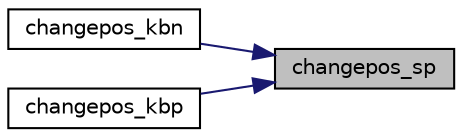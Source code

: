 digraph "changepos_sp"
{
 // LATEX_PDF_SIZE
  edge [fontname="Helvetica",fontsize="10",labelfontname="Helvetica",labelfontsize="10"];
  node [fontname="Helvetica",fontsize="10",shape=record];
  rankdir="RL";
  Node1 [label="changepos_sp",height=0.2,width=0.4,color="black", fillcolor="grey75", style="filled", fontcolor="black",tooltip="muda a posicao do elemento sp passado como argumento."];
  Node1 -> Node2 [dir="back",color="midnightblue",fontsize="10",style="solid",fontname="Helvetica"];
  Node2 [label="changepos_kbn",height=0.2,width=0.4,color="black", fillcolor="white", style="filled",URL="$spaceship_8h.html#a8fbda88beaacf4394bcfb6a845f61a7b",tooltip="move o elemento en passado como argumento para a esquerda, consoante o seu speed e do valor de counte..."];
  Node1 -> Node3 [dir="back",color="midnightblue",fontsize="10",style="solid",fontname="Helvetica"];
  Node3 [label="changepos_kbp",height=0.2,width=0.4,color="black", fillcolor="white", style="filled",URL="$spaceship_8h.html#a9dea411a0bcc3daf132f209d3182b80b",tooltip="move o elemento en passado como argumento para a direita, consoante o seu speed e do valor de counter..."];
}
